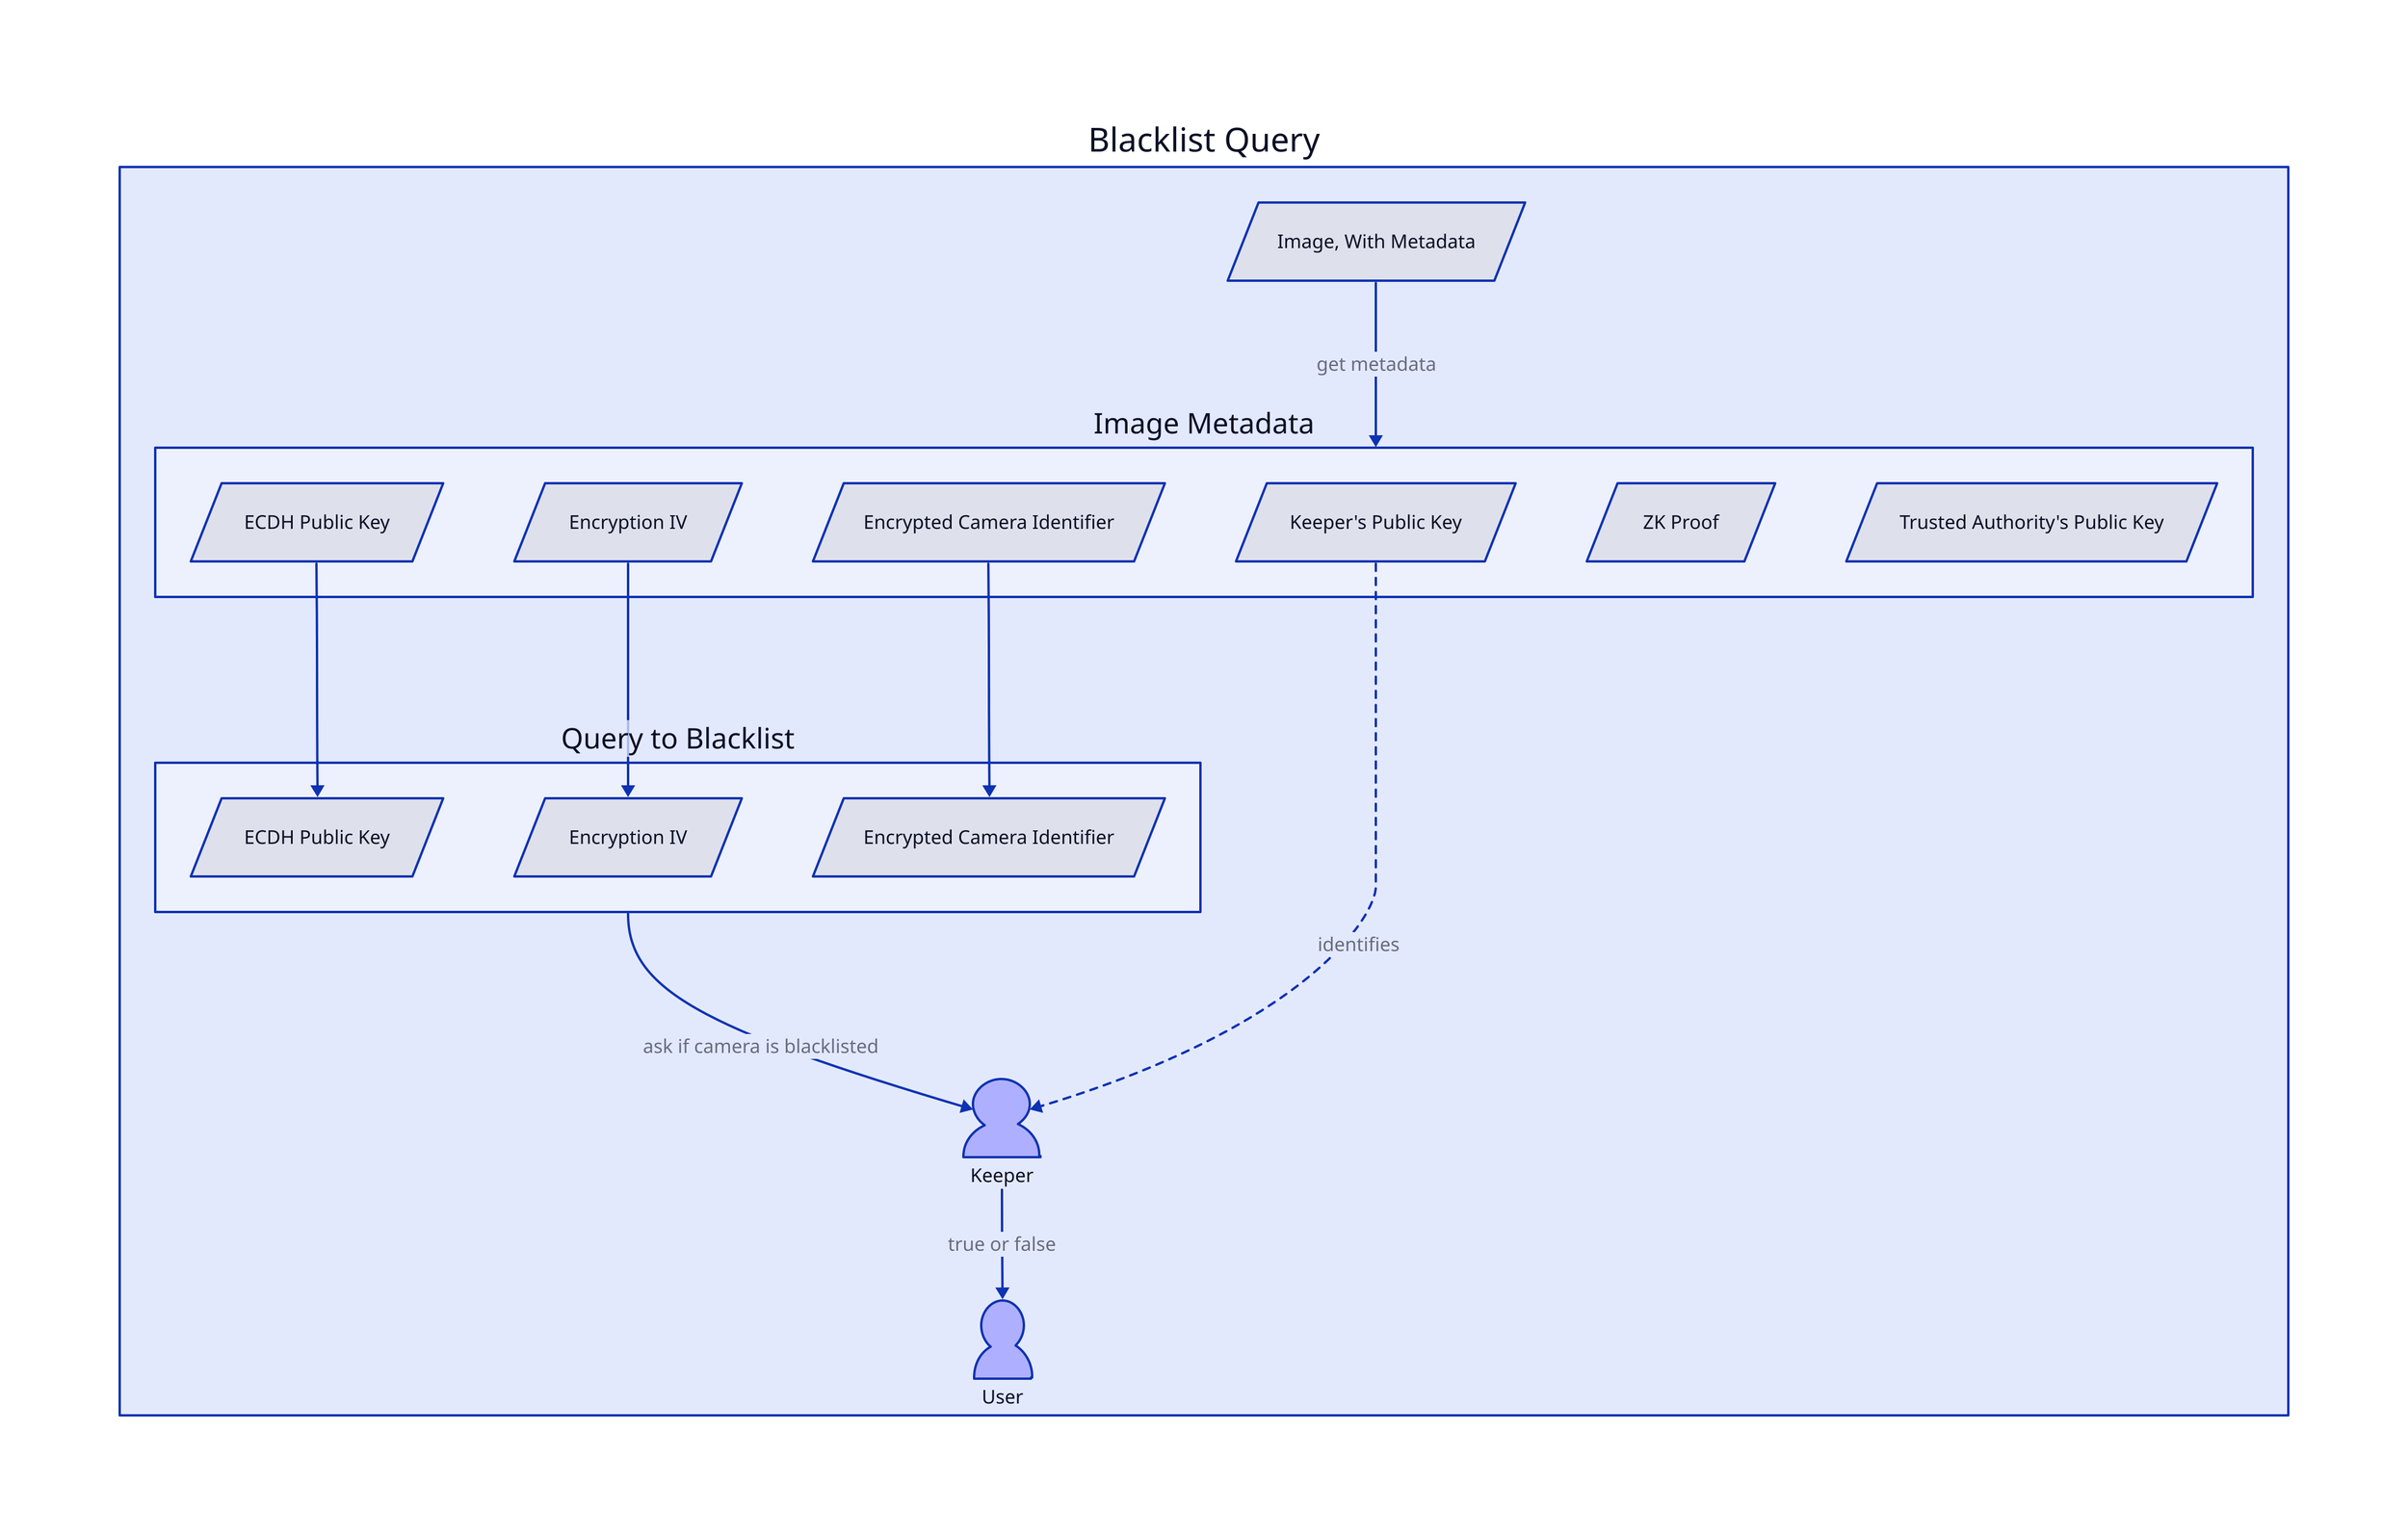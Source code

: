 blacklist_query: Blacklist Query {
    keeper: Keeper
    keeper.shape: person
    keeper.style.fill: "#afafff"

    user: User
    user.shape: person
    user.style.fill: "#afafff"

    image: Image, With Metadata
    image.shape: parallelogram

    image -> image_metadata: get metadata

    image_metadata: Image Metadata {
        ecdh_pubkey: ECDH Public Key
        ecdh_pubkey.shape: parallelogram

        encryption_iv: Encryption IV
        encryption_iv.shape: parallelogram

        enc_camera_pubkey: Encrypted Camera Identifier
        enc_camera_pubkey.shape: parallelogram

        keeper_pubkey: Keeper's Public Key
        keeper_pubkey.shape: parallelogram
        
        zkp: ZK Proof
        zkp.shape: parallelogram

        authority_pubkey: Trusted Authority's Public Key
        authority_pubkey.shape: parallelogram
    }

    query: Query to Blacklist {
        ecdh_pubkey: ECDH Public Key
        ecdh_pubkey.shape: parallelogram

        encryption_iv: Encryption IV
        encryption_iv.shape: parallelogram

        enc_camera_pubkey: Encrypted Camera Identifier
        enc_camera_pubkey.shape: parallelogram
        
    }

    image_metadata.ecdh_pubkey -> query.ecdh_pubkey
    image_metadata.encryption_iv -> query.encryption_iv
    image_metadata.enc_camera_pubkey -> query.enc_camera_pubkey

    query -> keeper: ask if camera is blacklisted
    keeper -> user: "true or false"

    image_metadata.keeper_pubkey -> keeper: identifies {
        style: {
            stroke-dash: 3
        }
    }
}